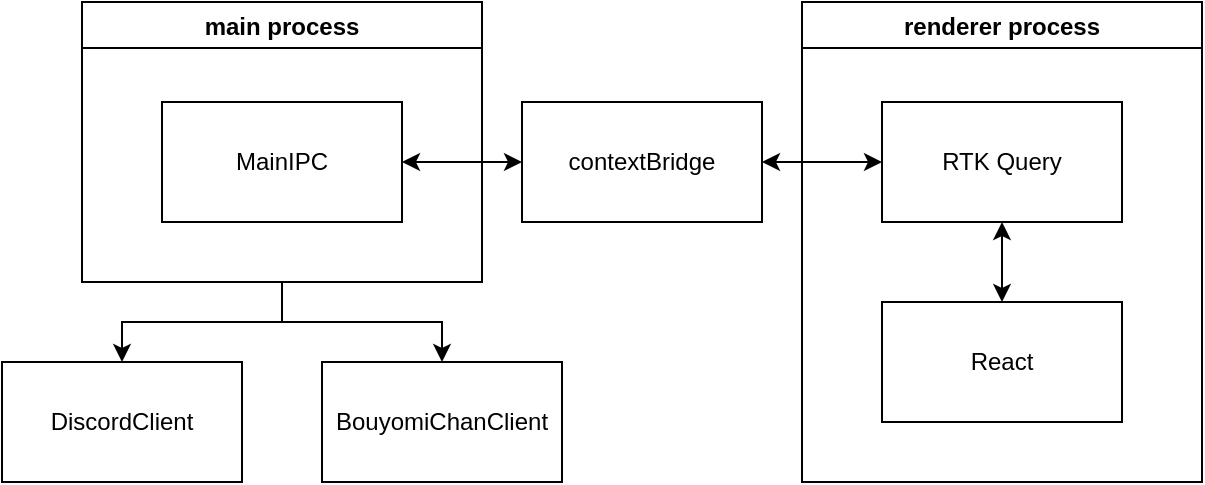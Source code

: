 <mxfile version="14.9.0" type="github">
  <diagram id="rG8mfjOAn_r6J64742bu" name="Page-1">
    <mxGraphModel dx="1422" dy="762" grid="1" gridSize="10" guides="1" tooltips="1" connect="1" arrows="1" fold="1" page="1" pageScale="1" pageWidth="827" pageHeight="1169" math="0" shadow="0">
      <root>
        <mxCell id="0" />
        <mxCell id="1" parent="0" />
        <mxCell id="dI9LCZEiDoOfJaLEKP5m-13" value="renderer process" style="swimlane;rounded=0;startSize=23;" parent="1" vertex="1">
          <mxGeometry x="440" y="40" width="200" height="240" as="geometry" />
        </mxCell>
        <mxCell id="dI9LCZEiDoOfJaLEKP5m-12" value="RTK Query" style="rounded=0;whiteSpace=wrap;html=1;" parent="dI9LCZEiDoOfJaLEKP5m-13" vertex="1">
          <mxGeometry x="40" y="50" width="120" height="60" as="geometry" />
        </mxCell>
        <mxCell id="dI9LCZEiDoOfJaLEKP5m-14" value="React" style="rounded=0;whiteSpace=wrap;html=1;" parent="dI9LCZEiDoOfJaLEKP5m-13" vertex="1">
          <mxGeometry x="40" y="150" width="120" height="60" as="geometry" />
        </mxCell>
        <mxCell id="PP4TWFEJUo_2l7U5Mj4P-5" value="" style="endArrow=classic;startArrow=classic;html=1;exitX=0.5;exitY=1;exitDx=0;exitDy=0;" parent="dI9LCZEiDoOfJaLEKP5m-13" source="dI9LCZEiDoOfJaLEKP5m-12" edge="1">
          <mxGeometry width="50" height="50" relative="1" as="geometry">
            <mxPoint x="340" y="200" as="sourcePoint" />
            <mxPoint x="100" y="150" as="targetPoint" />
          </mxGeometry>
        </mxCell>
        <mxCell id="dI9LCZEiDoOfJaLEKP5m-16" value="contextBridge" style="rounded=0;whiteSpace=wrap;html=1;" parent="1" vertex="1">
          <mxGeometry x="300" y="90" width="120" height="60" as="geometry" />
        </mxCell>
        <mxCell id="PP4TWFEJUo_2l7U5Mj4P-9" style="edgeStyle=orthogonalEdgeStyle;rounded=0;orthogonalLoop=1;jettySize=auto;html=1;entryX=0.5;entryY=0;entryDx=0;entryDy=0;" parent="1" source="dI9LCZEiDoOfJaLEKP5m-17" target="PP4TWFEJUo_2l7U5Mj4P-7" edge="1">
          <mxGeometry relative="1" as="geometry" />
        </mxCell>
        <mxCell id="PP4TWFEJUo_2l7U5Mj4P-10" style="edgeStyle=orthogonalEdgeStyle;rounded=0;orthogonalLoop=1;jettySize=auto;html=1;entryX=0.5;entryY=0;entryDx=0;entryDy=0;" parent="1" source="dI9LCZEiDoOfJaLEKP5m-17" target="PP4TWFEJUo_2l7U5Mj4P-8" edge="1">
          <mxGeometry relative="1" as="geometry" />
        </mxCell>
        <mxCell id="dI9LCZEiDoOfJaLEKP5m-17" value="main process" style="swimlane;rounded=0;" parent="1" vertex="1">
          <mxGeometry x="80" y="40" width="200" height="140" as="geometry" />
        </mxCell>
        <mxCell id="dI9LCZEiDoOfJaLEKP5m-18" value="MainIPC" style="rounded=0;whiteSpace=wrap;html=1;" parent="dI9LCZEiDoOfJaLEKP5m-17" vertex="1">
          <mxGeometry x="40" y="50" width="120" height="60" as="geometry" />
        </mxCell>
        <mxCell id="PP4TWFEJUo_2l7U5Mj4P-3" value="" style="endArrow=classic;startArrow=classic;html=1;entryX=0;entryY=0.5;entryDx=0;entryDy=0;exitX=1;exitY=0.5;exitDx=0;exitDy=0;" parent="1" source="dI9LCZEiDoOfJaLEKP5m-16" target="dI9LCZEiDoOfJaLEKP5m-12" edge="1">
          <mxGeometry width="50" height="50" relative="1" as="geometry">
            <mxPoint x="780" y="240" as="sourcePoint" />
            <mxPoint x="830" y="190" as="targetPoint" />
          </mxGeometry>
        </mxCell>
        <mxCell id="PP4TWFEJUo_2l7U5Mj4P-4" value="" style="endArrow=classic;startArrow=classic;html=1;entryX=0;entryY=0.5;entryDx=0;entryDy=0;exitX=1;exitY=0.5;exitDx=0;exitDy=0;" parent="1" source="dI9LCZEiDoOfJaLEKP5m-18" target="dI9LCZEiDoOfJaLEKP5m-16" edge="1">
          <mxGeometry width="50" height="50" relative="1" as="geometry">
            <mxPoint x="780" y="240" as="sourcePoint" />
            <mxPoint x="830" y="190" as="targetPoint" />
          </mxGeometry>
        </mxCell>
        <mxCell id="PP4TWFEJUo_2l7U5Mj4P-7" value="DiscordClient" style="rounded=0;whiteSpace=wrap;html=1;" parent="1" vertex="1">
          <mxGeometry x="40" y="220" width="120" height="60" as="geometry" />
        </mxCell>
        <mxCell id="PP4TWFEJUo_2l7U5Mj4P-8" value="BouyomiChanClient" style="rounded=0;whiteSpace=wrap;html=1;" parent="1" vertex="1">
          <mxGeometry x="200" y="220" width="120" height="60" as="geometry" />
        </mxCell>
      </root>
    </mxGraphModel>
  </diagram>
</mxfile>
